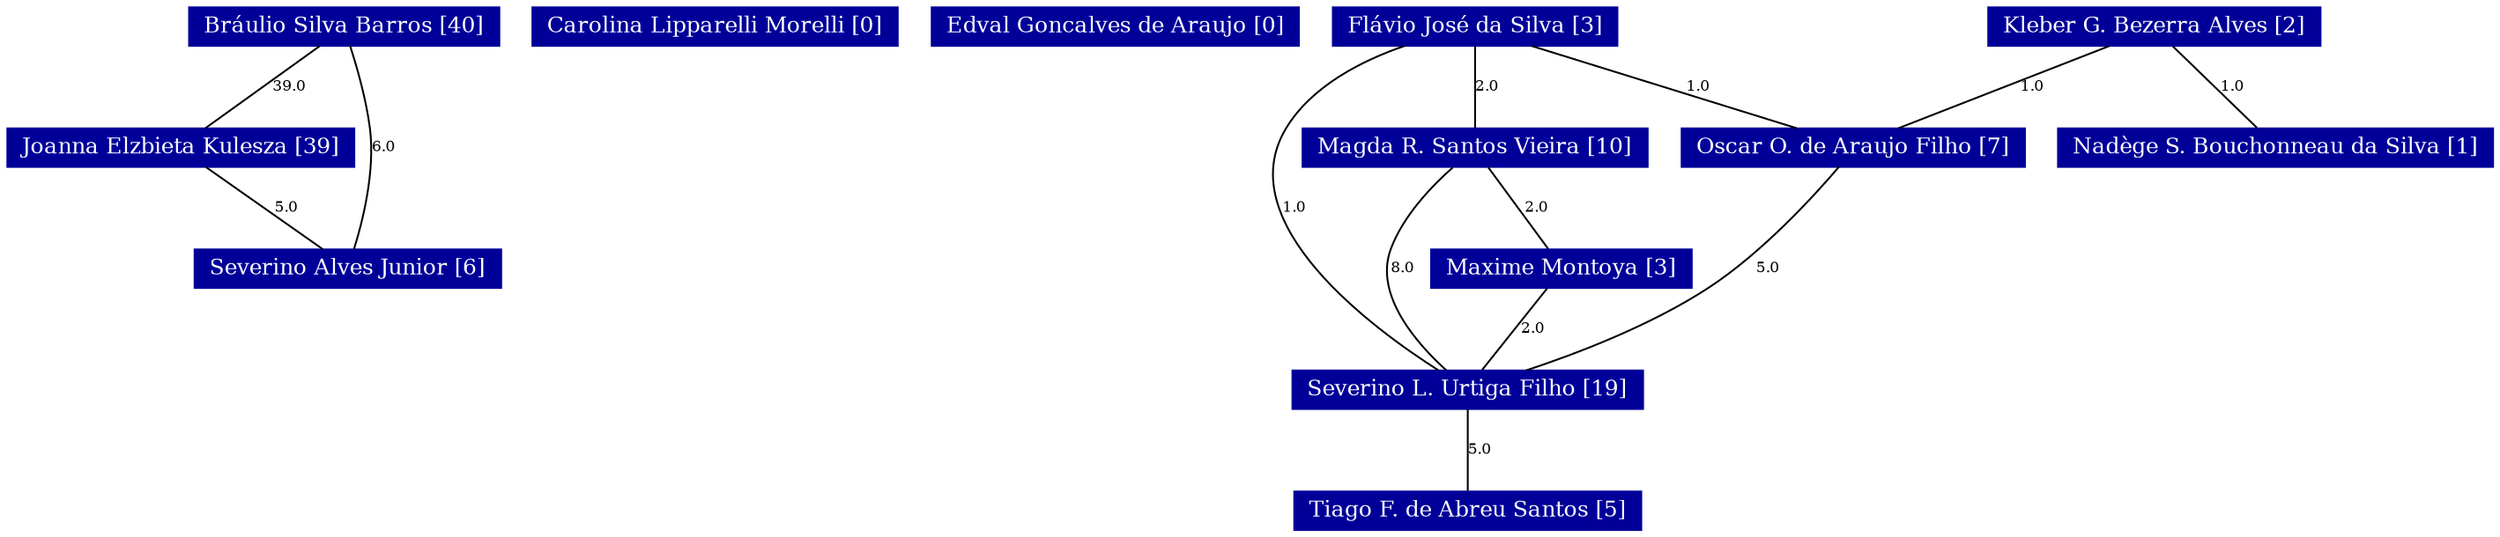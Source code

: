 strict graph grafo2 {
	graph [bb="0,0,1126,285",
		id=grafo2,
		overlap=False
	];
	node [fontsize=12,
		label="\N",
		shape=rectangle,
		style=filled
	];
	0	 [URL="membro-8938691250105531.html",
		color="#000099",
		fontcolor="#FFFFFF",
		height=0.29167,
		label="Bráulio Silva Barros [40]",
		pos="155.5,274.5",
		width=1.8889];
	4	 [URL="membro-1568423340359601.html",
		color="#000099",
		fontcolor="#FFFFFF",
		height=0.29167,
		label="Joanna Elzbieta Kulesza [39]",
		pos="77.5,208.5",
		width=2.1528];
	0 -- 4	 [fontsize=8,
		label=39.0,
		lp="128.5,241.5",
		pos="142.97,263.9 128.41,251.58 104.54,231.38 90.001,219.08"];
	10	 [URL="membro-9563158536061549.html",
		color="#000099",
		fontcolor="#FFFFFF",
		height=0.29167,
		label="Severino Alves Junior [6]",
		pos="156.5,142.5",
		width=1.9167];
	0 -- 10	 [fontsize=8,
		label=6.0,
		lp="169.5,208.5",
		pos="157.49,263.91 159.47,252.78 162.37,234.73 163.5,219 165.18,195.59 161.24,168.21 158.62,153.38"];
	4 -- 10	 [fontsize=8,
		label=5.0,
		lp="127.5,175.5",
		pos="90.193,197.9 104.93,185.58 129.11,165.38 143.84,153.08"];
	1	 [URL="membro-0562262594759879.html",
		color="#000099",
		fontcolor="#FFFFFF",
		height=0.29167,
		label="Carolina Lipparelli Morelli [0]",
		pos="321.5,274.5",
		width=2.2222];
	2	 [URL="membro-5276055900592984.html",
		color="#000099",
		fontcolor="#FFFFFF",
		height=0.29167,
		label="Edval Goncalves de Araujo [0]",
		pos="501.5,274.5",
		width=2.2778];
	3	 [URL="membro-2569114755496581.html",
		color="#000099",
		fontcolor="#FFFFFF",
		height=0.29167,
		label="Flávio José da Silva [3]",
		pos="665.5,274.5",
		width=1.7778];
	6	 [URL="membro-5295831751697130.html",
		color="#000099",
		fontcolor="#FFFFFF",
		height=0.29167,
		label="Magda R. Santos Vieira [10]",
		pos="665.5,208.5",
		width=2.125];
	3 -- 6	 [fontsize=8,
		label=2.0,
		lp="670.5,241.5",
		pos="665.5,263.9 665.5,251.65 665.5,231.62 665.5,219.3"];
	9	 [URL="membro-6740759499723367.html",
		color="#000099",
		fontcolor="#FFFFFF",
		height=0.29167,
		label="Oscar O. de Araujo Filho [7]",
		pos="837.5,208.5",
		width=2.1389];
	3 -- 9	 [fontsize=8,
		label=1.0,
		lp="766.5,241.5",
		pos="693.13,263.9 725.23,251.58 777.87,231.38 809.93,219.08"];
	11	 [URL="membro-4668070841633275.html",
		color="#000099",
		fontcolor="#FFFFFF",
		height=0.29167,
		label="Severino L. Urtiga Filho [19]",
		pos="662.5,76.5",
		width=2.1528];
	3 -- 11	 [fontsize=8,
		label=1.0,
		lp="582.5,175.5",
		pos="635.43,263.91 615.66,255.19 591.32,240.69 579.5,219 552.24,168.97 617.52,110.61 647.93,87.107"];
	6 -- 11	 [fontsize=8,
		label=8.0,
		lp="633.5,142.5",
		pos="655.37,197.63 646.33,187.12 633.74,170.29 628.5,153 621.09,128.52 639.94,101.54 652.44,87.07"];
	7	 [URL="membro-2179327647405825.html",
		color="#000099",
		fontcolor="#FFFFFF",
		height=0.29167,
		label="Maxime Montoya [3]",
		pos="706.5,142.5",
		width=1.6389];
	6 -- 7	 [fontsize=8,
		label=2.0,
		lp="693.5,175.5",
		pos="672.09,197.9 679.69,185.65 692.14,165.62 699.79,153.3"];
	9 -- 11	 [fontsize=8,
		label=5.0,
		lp="800.5,142.5",
		pos="830.9,197.9 820.52,181.92 799.03,151.47 774.5,132 749.35,112.03 715.84,96.602 692.05,87.137"];
	12	 [URL="membro-2200553486822519.html",
		color="#000099",
		fontcolor="#FFFFFF",
		height=0.29167,
		label="Tiago F. de Abreu Santos [5]",
		pos="662.5,10.5",
		width=2.1528];
	11 -- 12	 [fontsize=8,
		label=5.0,
		lp="667.5,43.5",
		pos="662.5,65.896 662.5,53.653 662.5,33.622 662.5,21.297"];
	7 -- 11	 [fontsize=8,
		label=2.0,
		lp="692.5,109.5",
		pos="699.43,131.9 691.27,119.65 677.91,99.622 669.7,87.297"];
	5	 [URL="membro-5515185093886020.html",
		color="#000099",
		fontcolor="#FFFFFF",
		height=0.29167,
		label="Kleber G. Bezerra Alves [2]",
		pos="973.5,274.5",
		width=2.0972];
	5 -- 9	 [fontsize=8,
		label=1.0,
		lp="918.5,241.5",
		pos="951.65,263.9 926.27,251.58 884.65,231.38 859.3,219.08"];
	8	 [URL="membro-5210533486699425.html",
		color="#000099",
		fontcolor="#FFFFFF",
		height=0.29167,
		label="Nadège S. Bouchonneau da Silva [1]",
		pos="1029.5,208.5",
		width=2.6806];
	5 -- 8	 [fontsize=8,
		label=1.0,
		lp="1009.5,241.5",
		pos="982.5,263.9 992.89,251.65 1009.9,231.62 1020.3,219.3"];
}
